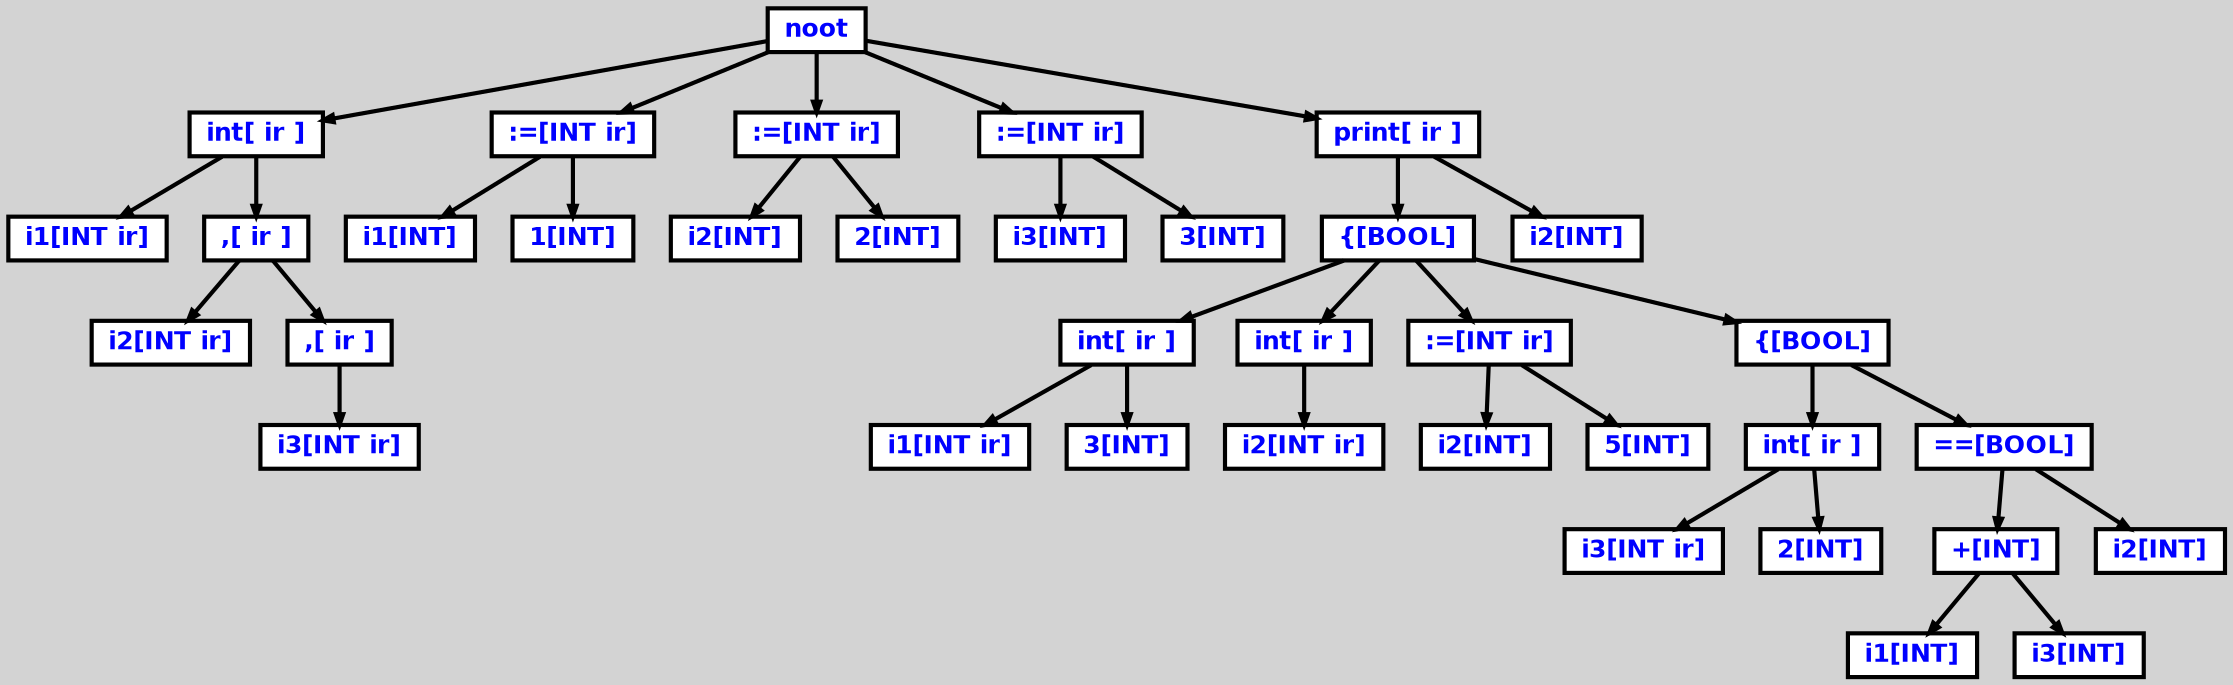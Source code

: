 digraph {

	ordering=out;
	ranksep=.4;
	bgcolor="lightgrey"; node [shape=box, fixedsize=false, fontsize=12, fontname="Helvetica-bold", fontcolor="blue"
		width=.25, height=.25, color="black", fillcolor="white", style="filled, solid, bold"];
	edge [arrowsize=.5, color="black", style="bold"]

  n0 [label="noot"];
  n1 [label="int[ ir ]"];
  n1 [label="int[ ir ]"];
  n2 [label="i1[INT ir]"];
  n3 [label=",[ ir ]"];
  n3 [label=",[ ir ]"];
  n4 [label="i2[INT ir]"];
  n5 [label=",[ ir ]"];
  n5 [label=",[ ir ]"];
  n6 [label="i3[INT ir]"];
  n7 [label=":=[INT ir]"];
  n7 [label=":=[INT ir]"];
  n8 [label="i1[INT]"];
  n9 [label="1[INT]"];
  n10 [label=":=[INT ir]"];
  n10 [label=":=[INT ir]"];
  n11 [label="i2[INT]"];
  n12 [label="2[INT]"];
  n13 [label=":=[INT ir]"];
  n13 [label=":=[INT ir]"];
  n14 [label="i3[INT]"];
  n15 [label="3[INT]"];
  n16 [label="print[ ir ]"];
  n16 [label="print[ ir ]"];
  n17 [label="{[BOOL]"];
  n17 [label="{[BOOL]"];
  n18 [label="int[ ir ]"];
  n18 [label="int[ ir ]"];
  n19 [label="i1[INT ir]"];
  n20 [label="3[INT]"];
  n21 [label="int[ ir ]"];
  n21 [label="int[ ir ]"];
  n22 [label="i2[INT ir]"];
  n23 [label=":=[INT ir]"];
  n23 [label=":=[INT ir]"];
  n24 [label="i2[INT]"];
  n25 [label="5[INT]"];
  n26 [label="{[BOOL]"];
  n26 [label="{[BOOL]"];
  n27 [label="int[ ir ]"];
  n27 [label="int[ ir ]"];
  n28 [label="i3[INT ir]"];
  n29 [label="2[INT]"];
  n30 [label="==[BOOL]"];
  n30 [label="==[BOOL]"];
  n31 [label="+[INT]"];
  n31 [label="+[INT]"];
  n32 [label="i1[INT]"];
  n33 [label="i3[INT]"];
  n34 [label="i2[INT]"];
  n35 [label="i2[INT]"];

  n0 -> n1 // "noot" -> "int[ ir ]"
  n1 -> n2 // "int[ ir ]" -> "i1[INT ir]"
  n1 -> n3 // "int[ ir ]" -> ",[ ir ]"
  n3 -> n4 // ",[ ir ]" -> "i2[INT ir]"
  n3 -> n5 // ",[ ir ]" -> ",[ ir ]"
  n5 -> n6 // ",[ ir ]" -> "i3[INT ir]"
  n0 -> n7 // "noot" -> ":=[INT ir]"
  n7 -> n8 // ":=[INT ir]" -> "i1[INT]"
  n7 -> n9 // ":=[INT ir]" -> "1[INT]"
  n0 -> n10 // "noot" -> ":=[INT ir]"
  n10 -> n11 // ":=[INT ir]" -> "i2[INT]"
  n10 -> n12 // ":=[INT ir]" -> "2[INT]"
  n0 -> n13 // "noot" -> ":=[INT ir]"
  n13 -> n14 // ":=[INT ir]" -> "i3[INT]"
  n13 -> n15 // ":=[INT ir]" -> "3[INT]"
  n0 -> n16 // "noot" -> "print[ ir ]"
  n16 -> n17 // "print[ ir ]" -> "{[BOOL]"
  n17 -> n18 // "{[BOOL]" -> "int[ ir ]"
  n18 -> n19 // "int[ ir ]" -> "i1[INT ir]"
  n18 -> n20 // "int[ ir ]" -> "3[INT]"
  n17 -> n21 // "{[BOOL]" -> "int[ ir ]"
  n21 -> n22 // "int[ ir ]" -> "i2[INT ir]"
  n17 -> n23 // "{[BOOL]" -> ":=[INT ir]"
  n23 -> n24 // ":=[INT ir]" -> "i2[INT]"
  n23 -> n25 // ":=[INT ir]" -> "5[INT]"
  n17 -> n26 // "{[BOOL]" -> "{[BOOL]"
  n26 -> n27 // "{[BOOL]" -> "int[ ir ]"
  n27 -> n28 // "int[ ir ]" -> "i3[INT ir]"
  n27 -> n29 // "int[ ir ]" -> "2[INT]"
  n26 -> n30 // "{[BOOL]" -> "==[BOOL]"
  n30 -> n31 // "==[BOOL]" -> "+[INT]"
  n31 -> n32 // "+[INT]" -> "i1[INT]"
  n31 -> n33 // "+[INT]" -> "i3[INT]"
  n30 -> n34 // "==[BOOL]" -> "i2[INT]"
  n16 -> n35 // "print[ ir ]" -> "i2[INT]"

}

